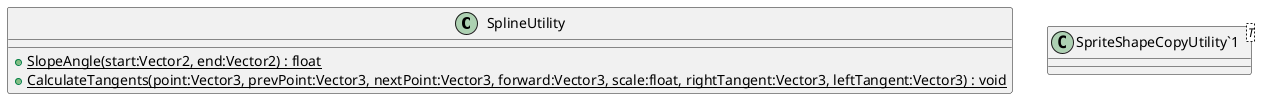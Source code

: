 @startuml
class SplineUtility {
    + {static} SlopeAngle(start:Vector2, end:Vector2) : float
    + {static} CalculateTangents(point:Vector3, prevPoint:Vector3, nextPoint:Vector3, forward:Vector3, scale:float, rightTangent:Vector3, leftTangent:Vector3) : void
}
class "SpriteShapeCopyUtility`1"<T> {
}
@enduml

